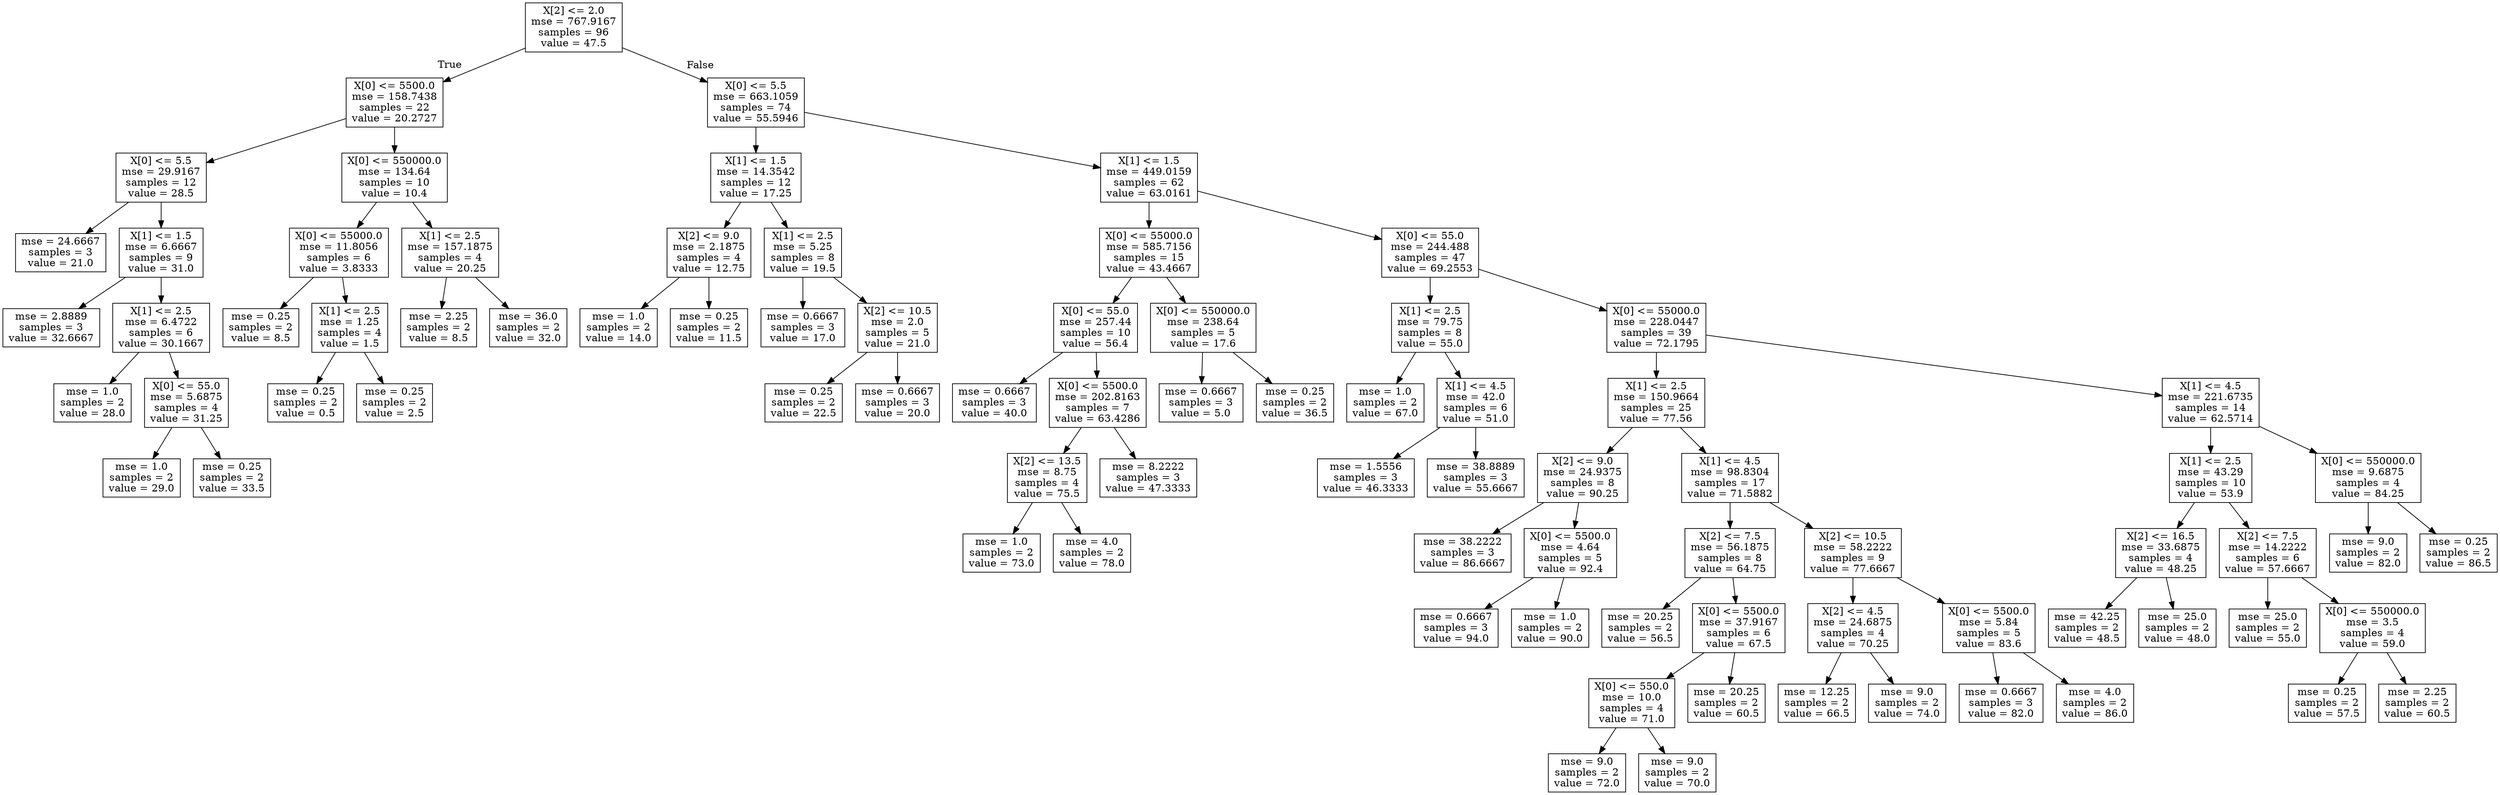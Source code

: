 digraph Tree {
node [shape=box] ;
0 [label="X[2] <= 2.0\nmse = 767.9167\nsamples = 96\nvalue = 47.5"] ;
1 [label="X[0] <= 5500.0\nmse = 158.7438\nsamples = 22\nvalue = 20.2727"] ;
0 -> 1 [labeldistance=2.5, labelangle=45, headlabel="True"] ;
2 [label="X[0] <= 5.5\nmse = 29.9167\nsamples = 12\nvalue = 28.5"] ;
1 -> 2 ;
3 [label="mse = 24.6667\nsamples = 3\nvalue = 21.0"] ;
2 -> 3 ;
4 [label="X[1] <= 1.5\nmse = 6.6667\nsamples = 9\nvalue = 31.0"] ;
2 -> 4 ;
5 [label="mse = 2.8889\nsamples = 3\nvalue = 32.6667"] ;
4 -> 5 ;
6 [label="X[1] <= 2.5\nmse = 6.4722\nsamples = 6\nvalue = 30.1667"] ;
4 -> 6 ;
7 [label="mse = 1.0\nsamples = 2\nvalue = 28.0"] ;
6 -> 7 ;
8 [label="X[0] <= 55.0\nmse = 5.6875\nsamples = 4\nvalue = 31.25"] ;
6 -> 8 ;
9 [label="mse = 1.0\nsamples = 2\nvalue = 29.0"] ;
8 -> 9 ;
10 [label="mse = 0.25\nsamples = 2\nvalue = 33.5"] ;
8 -> 10 ;
11 [label="X[0] <= 550000.0\nmse = 134.64\nsamples = 10\nvalue = 10.4"] ;
1 -> 11 ;
12 [label="X[0] <= 55000.0\nmse = 11.8056\nsamples = 6\nvalue = 3.8333"] ;
11 -> 12 ;
13 [label="mse = 0.25\nsamples = 2\nvalue = 8.5"] ;
12 -> 13 ;
14 [label="X[1] <= 2.5\nmse = 1.25\nsamples = 4\nvalue = 1.5"] ;
12 -> 14 ;
15 [label="mse = 0.25\nsamples = 2\nvalue = 0.5"] ;
14 -> 15 ;
16 [label="mse = 0.25\nsamples = 2\nvalue = 2.5"] ;
14 -> 16 ;
17 [label="X[1] <= 2.5\nmse = 157.1875\nsamples = 4\nvalue = 20.25"] ;
11 -> 17 ;
18 [label="mse = 2.25\nsamples = 2\nvalue = 8.5"] ;
17 -> 18 ;
19 [label="mse = 36.0\nsamples = 2\nvalue = 32.0"] ;
17 -> 19 ;
20 [label="X[0] <= 5.5\nmse = 663.1059\nsamples = 74\nvalue = 55.5946"] ;
0 -> 20 [labeldistance=2.5, labelangle=-45, headlabel="False"] ;
21 [label="X[1] <= 1.5\nmse = 14.3542\nsamples = 12\nvalue = 17.25"] ;
20 -> 21 ;
22 [label="X[2] <= 9.0\nmse = 2.1875\nsamples = 4\nvalue = 12.75"] ;
21 -> 22 ;
23 [label="mse = 1.0\nsamples = 2\nvalue = 14.0"] ;
22 -> 23 ;
24 [label="mse = 0.25\nsamples = 2\nvalue = 11.5"] ;
22 -> 24 ;
25 [label="X[1] <= 2.5\nmse = 5.25\nsamples = 8\nvalue = 19.5"] ;
21 -> 25 ;
26 [label="mse = 0.6667\nsamples = 3\nvalue = 17.0"] ;
25 -> 26 ;
27 [label="X[2] <= 10.5\nmse = 2.0\nsamples = 5\nvalue = 21.0"] ;
25 -> 27 ;
28 [label="mse = 0.25\nsamples = 2\nvalue = 22.5"] ;
27 -> 28 ;
29 [label="mse = 0.6667\nsamples = 3\nvalue = 20.0"] ;
27 -> 29 ;
30 [label="X[1] <= 1.5\nmse = 449.0159\nsamples = 62\nvalue = 63.0161"] ;
20 -> 30 ;
31 [label="X[0] <= 55000.0\nmse = 585.7156\nsamples = 15\nvalue = 43.4667"] ;
30 -> 31 ;
32 [label="X[0] <= 55.0\nmse = 257.44\nsamples = 10\nvalue = 56.4"] ;
31 -> 32 ;
33 [label="mse = 0.6667\nsamples = 3\nvalue = 40.0"] ;
32 -> 33 ;
34 [label="X[0] <= 5500.0\nmse = 202.8163\nsamples = 7\nvalue = 63.4286"] ;
32 -> 34 ;
35 [label="X[2] <= 13.5\nmse = 8.75\nsamples = 4\nvalue = 75.5"] ;
34 -> 35 ;
36 [label="mse = 1.0\nsamples = 2\nvalue = 73.0"] ;
35 -> 36 ;
37 [label="mse = 4.0\nsamples = 2\nvalue = 78.0"] ;
35 -> 37 ;
38 [label="mse = 8.2222\nsamples = 3\nvalue = 47.3333"] ;
34 -> 38 ;
39 [label="X[0] <= 550000.0\nmse = 238.64\nsamples = 5\nvalue = 17.6"] ;
31 -> 39 ;
40 [label="mse = 0.6667\nsamples = 3\nvalue = 5.0"] ;
39 -> 40 ;
41 [label="mse = 0.25\nsamples = 2\nvalue = 36.5"] ;
39 -> 41 ;
42 [label="X[0] <= 55.0\nmse = 244.488\nsamples = 47\nvalue = 69.2553"] ;
30 -> 42 ;
43 [label="X[1] <= 2.5\nmse = 79.75\nsamples = 8\nvalue = 55.0"] ;
42 -> 43 ;
44 [label="mse = 1.0\nsamples = 2\nvalue = 67.0"] ;
43 -> 44 ;
45 [label="X[1] <= 4.5\nmse = 42.0\nsamples = 6\nvalue = 51.0"] ;
43 -> 45 ;
46 [label="mse = 1.5556\nsamples = 3\nvalue = 46.3333"] ;
45 -> 46 ;
47 [label="mse = 38.8889\nsamples = 3\nvalue = 55.6667"] ;
45 -> 47 ;
48 [label="X[0] <= 55000.0\nmse = 228.0447\nsamples = 39\nvalue = 72.1795"] ;
42 -> 48 ;
49 [label="X[1] <= 2.5\nmse = 150.9664\nsamples = 25\nvalue = 77.56"] ;
48 -> 49 ;
50 [label="X[2] <= 9.0\nmse = 24.9375\nsamples = 8\nvalue = 90.25"] ;
49 -> 50 ;
51 [label="mse = 38.2222\nsamples = 3\nvalue = 86.6667"] ;
50 -> 51 ;
52 [label="X[0] <= 5500.0\nmse = 4.64\nsamples = 5\nvalue = 92.4"] ;
50 -> 52 ;
53 [label="mse = 0.6667\nsamples = 3\nvalue = 94.0"] ;
52 -> 53 ;
54 [label="mse = 1.0\nsamples = 2\nvalue = 90.0"] ;
52 -> 54 ;
55 [label="X[1] <= 4.5\nmse = 98.8304\nsamples = 17\nvalue = 71.5882"] ;
49 -> 55 ;
56 [label="X[2] <= 7.5\nmse = 56.1875\nsamples = 8\nvalue = 64.75"] ;
55 -> 56 ;
57 [label="mse = 20.25\nsamples = 2\nvalue = 56.5"] ;
56 -> 57 ;
58 [label="X[0] <= 5500.0\nmse = 37.9167\nsamples = 6\nvalue = 67.5"] ;
56 -> 58 ;
59 [label="X[0] <= 550.0\nmse = 10.0\nsamples = 4\nvalue = 71.0"] ;
58 -> 59 ;
60 [label="mse = 9.0\nsamples = 2\nvalue = 72.0"] ;
59 -> 60 ;
61 [label="mse = 9.0\nsamples = 2\nvalue = 70.0"] ;
59 -> 61 ;
62 [label="mse = 20.25\nsamples = 2\nvalue = 60.5"] ;
58 -> 62 ;
63 [label="X[2] <= 10.5\nmse = 58.2222\nsamples = 9\nvalue = 77.6667"] ;
55 -> 63 ;
64 [label="X[2] <= 4.5\nmse = 24.6875\nsamples = 4\nvalue = 70.25"] ;
63 -> 64 ;
65 [label="mse = 12.25\nsamples = 2\nvalue = 66.5"] ;
64 -> 65 ;
66 [label="mse = 9.0\nsamples = 2\nvalue = 74.0"] ;
64 -> 66 ;
67 [label="X[0] <= 5500.0\nmse = 5.84\nsamples = 5\nvalue = 83.6"] ;
63 -> 67 ;
68 [label="mse = 0.6667\nsamples = 3\nvalue = 82.0"] ;
67 -> 68 ;
69 [label="mse = 4.0\nsamples = 2\nvalue = 86.0"] ;
67 -> 69 ;
70 [label="X[1] <= 4.5\nmse = 221.6735\nsamples = 14\nvalue = 62.5714"] ;
48 -> 70 ;
71 [label="X[1] <= 2.5\nmse = 43.29\nsamples = 10\nvalue = 53.9"] ;
70 -> 71 ;
72 [label="X[2] <= 16.5\nmse = 33.6875\nsamples = 4\nvalue = 48.25"] ;
71 -> 72 ;
73 [label="mse = 42.25\nsamples = 2\nvalue = 48.5"] ;
72 -> 73 ;
74 [label="mse = 25.0\nsamples = 2\nvalue = 48.0"] ;
72 -> 74 ;
75 [label="X[2] <= 7.5\nmse = 14.2222\nsamples = 6\nvalue = 57.6667"] ;
71 -> 75 ;
76 [label="mse = 25.0\nsamples = 2\nvalue = 55.0"] ;
75 -> 76 ;
77 [label="X[0] <= 550000.0\nmse = 3.5\nsamples = 4\nvalue = 59.0"] ;
75 -> 77 ;
78 [label="mse = 0.25\nsamples = 2\nvalue = 57.5"] ;
77 -> 78 ;
79 [label="mse = 2.25\nsamples = 2\nvalue = 60.5"] ;
77 -> 79 ;
80 [label="X[0] <= 550000.0\nmse = 9.6875\nsamples = 4\nvalue = 84.25"] ;
70 -> 80 ;
81 [label="mse = 9.0\nsamples = 2\nvalue = 82.0"] ;
80 -> 81 ;
82 [label="mse = 0.25\nsamples = 2\nvalue = 86.5"] ;
80 -> 82 ;
}